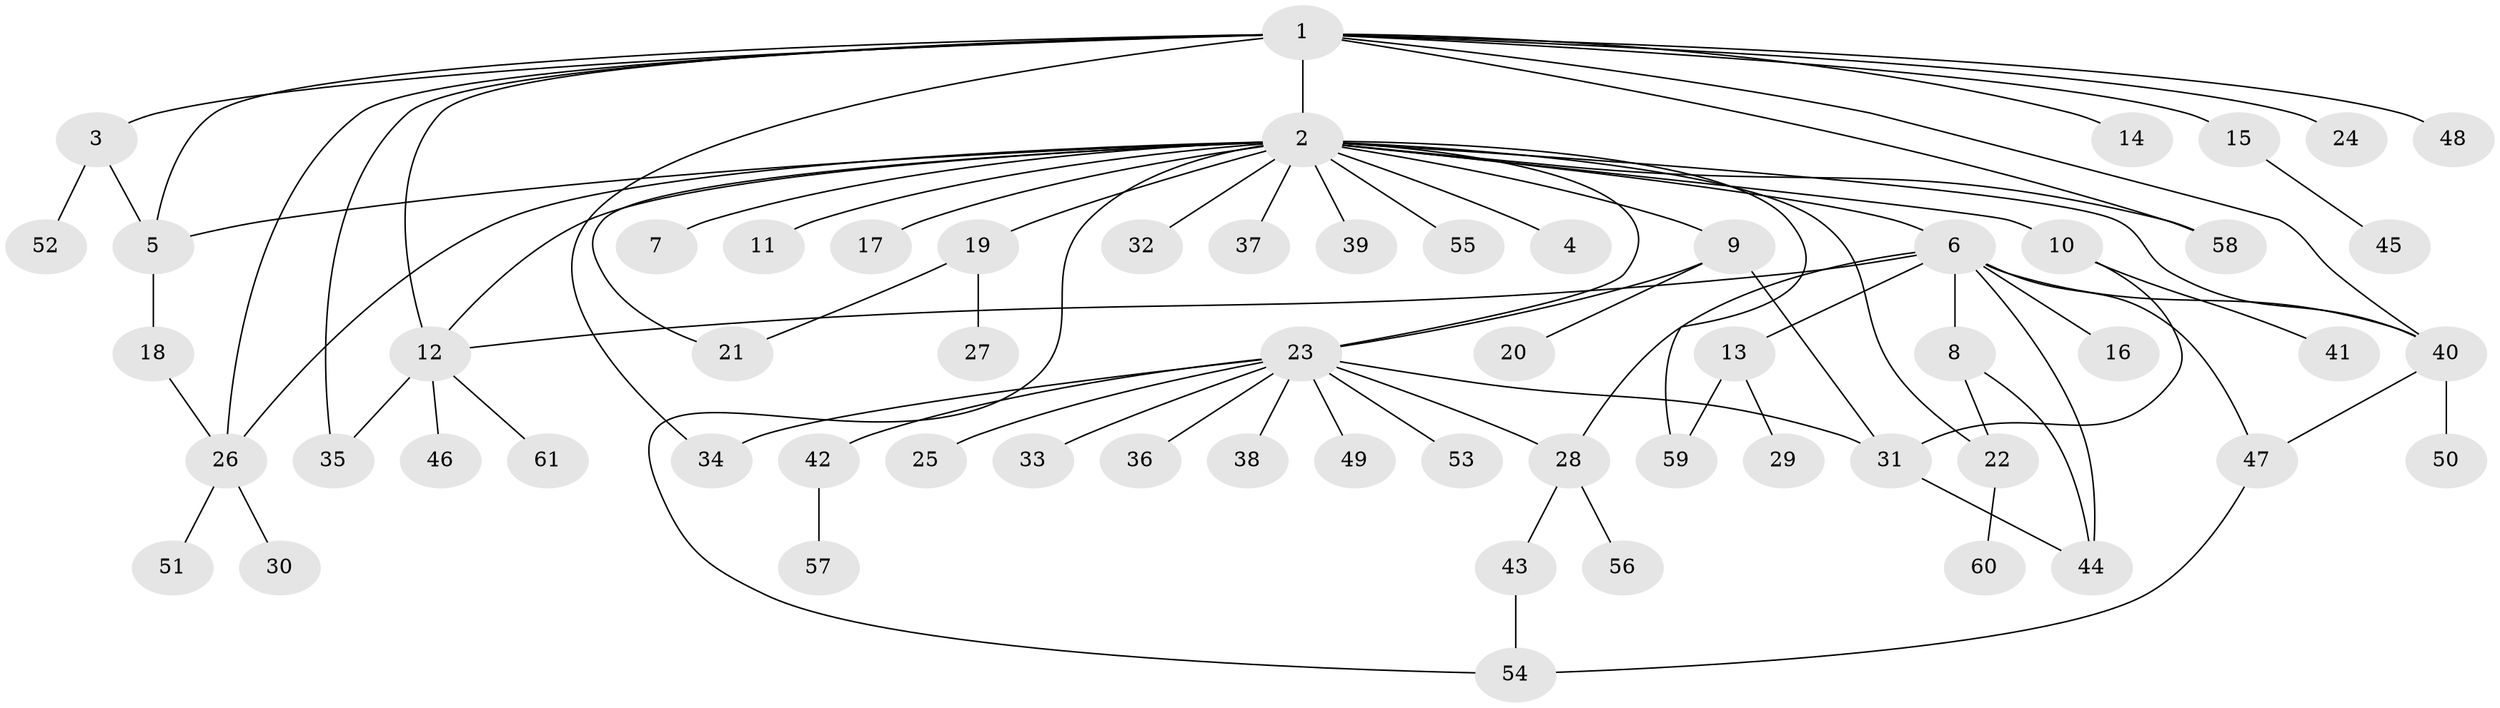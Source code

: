 // Generated by graph-tools (version 1.1) at 2025/25/03/09/25 03:25:58]
// undirected, 61 vertices, 83 edges
graph export_dot {
graph [start="1"]
  node [color=gray90,style=filled];
  1;
  2;
  3;
  4;
  5;
  6;
  7;
  8;
  9;
  10;
  11;
  12;
  13;
  14;
  15;
  16;
  17;
  18;
  19;
  20;
  21;
  22;
  23;
  24;
  25;
  26;
  27;
  28;
  29;
  30;
  31;
  32;
  33;
  34;
  35;
  36;
  37;
  38;
  39;
  40;
  41;
  42;
  43;
  44;
  45;
  46;
  47;
  48;
  49;
  50;
  51;
  52;
  53;
  54;
  55;
  56;
  57;
  58;
  59;
  60;
  61;
  1 -- 2;
  1 -- 3;
  1 -- 5;
  1 -- 12;
  1 -- 14;
  1 -- 15;
  1 -- 24;
  1 -- 26;
  1 -- 34;
  1 -- 35;
  1 -- 40;
  1 -- 48;
  1 -- 58;
  2 -- 4;
  2 -- 5;
  2 -- 6;
  2 -- 7;
  2 -- 9;
  2 -- 10;
  2 -- 11;
  2 -- 12;
  2 -- 17;
  2 -- 19;
  2 -- 21;
  2 -- 22;
  2 -- 23;
  2 -- 26;
  2 -- 32;
  2 -- 37;
  2 -- 39;
  2 -- 40;
  2 -- 54;
  2 -- 55;
  2 -- 58;
  2 -- 59;
  3 -- 5;
  3 -- 52;
  5 -- 18;
  6 -- 8;
  6 -- 12;
  6 -- 13;
  6 -- 16;
  6 -- 28;
  6 -- 40;
  6 -- 44;
  6 -- 47;
  8 -- 22;
  8 -- 44;
  9 -- 20;
  9 -- 23;
  9 -- 31;
  10 -- 31;
  10 -- 41;
  12 -- 35;
  12 -- 46;
  12 -- 61;
  13 -- 29;
  13 -- 59;
  15 -- 45;
  18 -- 26;
  19 -- 21;
  19 -- 27;
  22 -- 60;
  23 -- 25;
  23 -- 28;
  23 -- 31;
  23 -- 33;
  23 -- 34;
  23 -- 36;
  23 -- 38;
  23 -- 42;
  23 -- 49;
  23 -- 53;
  26 -- 30;
  26 -- 51;
  28 -- 43;
  28 -- 56;
  31 -- 44;
  40 -- 47;
  40 -- 50;
  42 -- 57;
  43 -- 54;
  47 -- 54;
}
